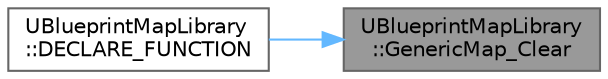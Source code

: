 digraph "UBlueprintMapLibrary::GenericMap_Clear"
{
 // INTERACTIVE_SVG=YES
 // LATEX_PDF_SIZE
  bgcolor="transparent";
  edge [fontname=Helvetica,fontsize=10,labelfontname=Helvetica,labelfontsize=10];
  node [fontname=Helvetica,fontsize=10,shape=box,height=0.2,width=0.4];
  rankdir="RL";
  Node1 [id="Node000001",label="UBlueprintMapLibrary\l::GenericMap_Clear",height=0.2,width=0.4,color="gray40", fillcolor="grey60", style="filled", fontcolor="black",tooltip=" "];
  Node1 -> Node2 [id="edge1_Node000001_Node000002",dir="back",color="steelblue1",style="solid",tooltip=" "];
  Node2 [id="Node000002",label="UBlueprintMapLibrary\l::DECLARE_FUNCTION",height=0.2,width=0.4,color="grey40", fillcolor="white", style="filled",URL="$d3/dbf/classUBlueprintMapLibrary.html#ac8b62d5613b2dae76d1e817132473011",tooltip=" "];
}
